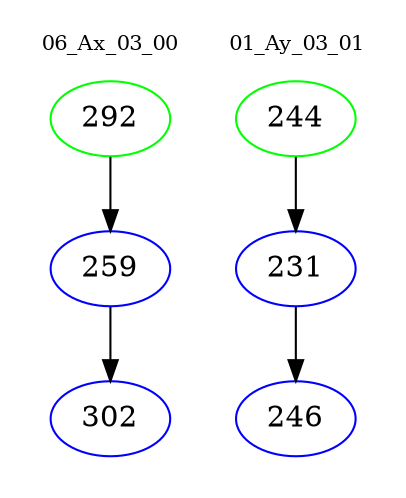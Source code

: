 digraph{
subgraph cluster_0 {
color = white
label = "06_Ax_03_00";
fontsize=10;
T0_292 [label="292", color="green"]
T0_292 -> T0_259 [color="black"]
T0_259 [label="259", color="blue"]
T0_259 -> T0_302 [color="black"]
T0_302 [label="302", color="blue"]
}
subgraph cluster_1 {
color = white
label = "01_Ay_03_01";
fontsize=10;
T1_244 [label="244", color="green"]
T1_244 -> T1_231 [color="black"]
T1_231 [label="231", color="blue"]
T1_231 -> T1_246 [color="black"]
T1_246 [label="246", color="blue"]
}
}
